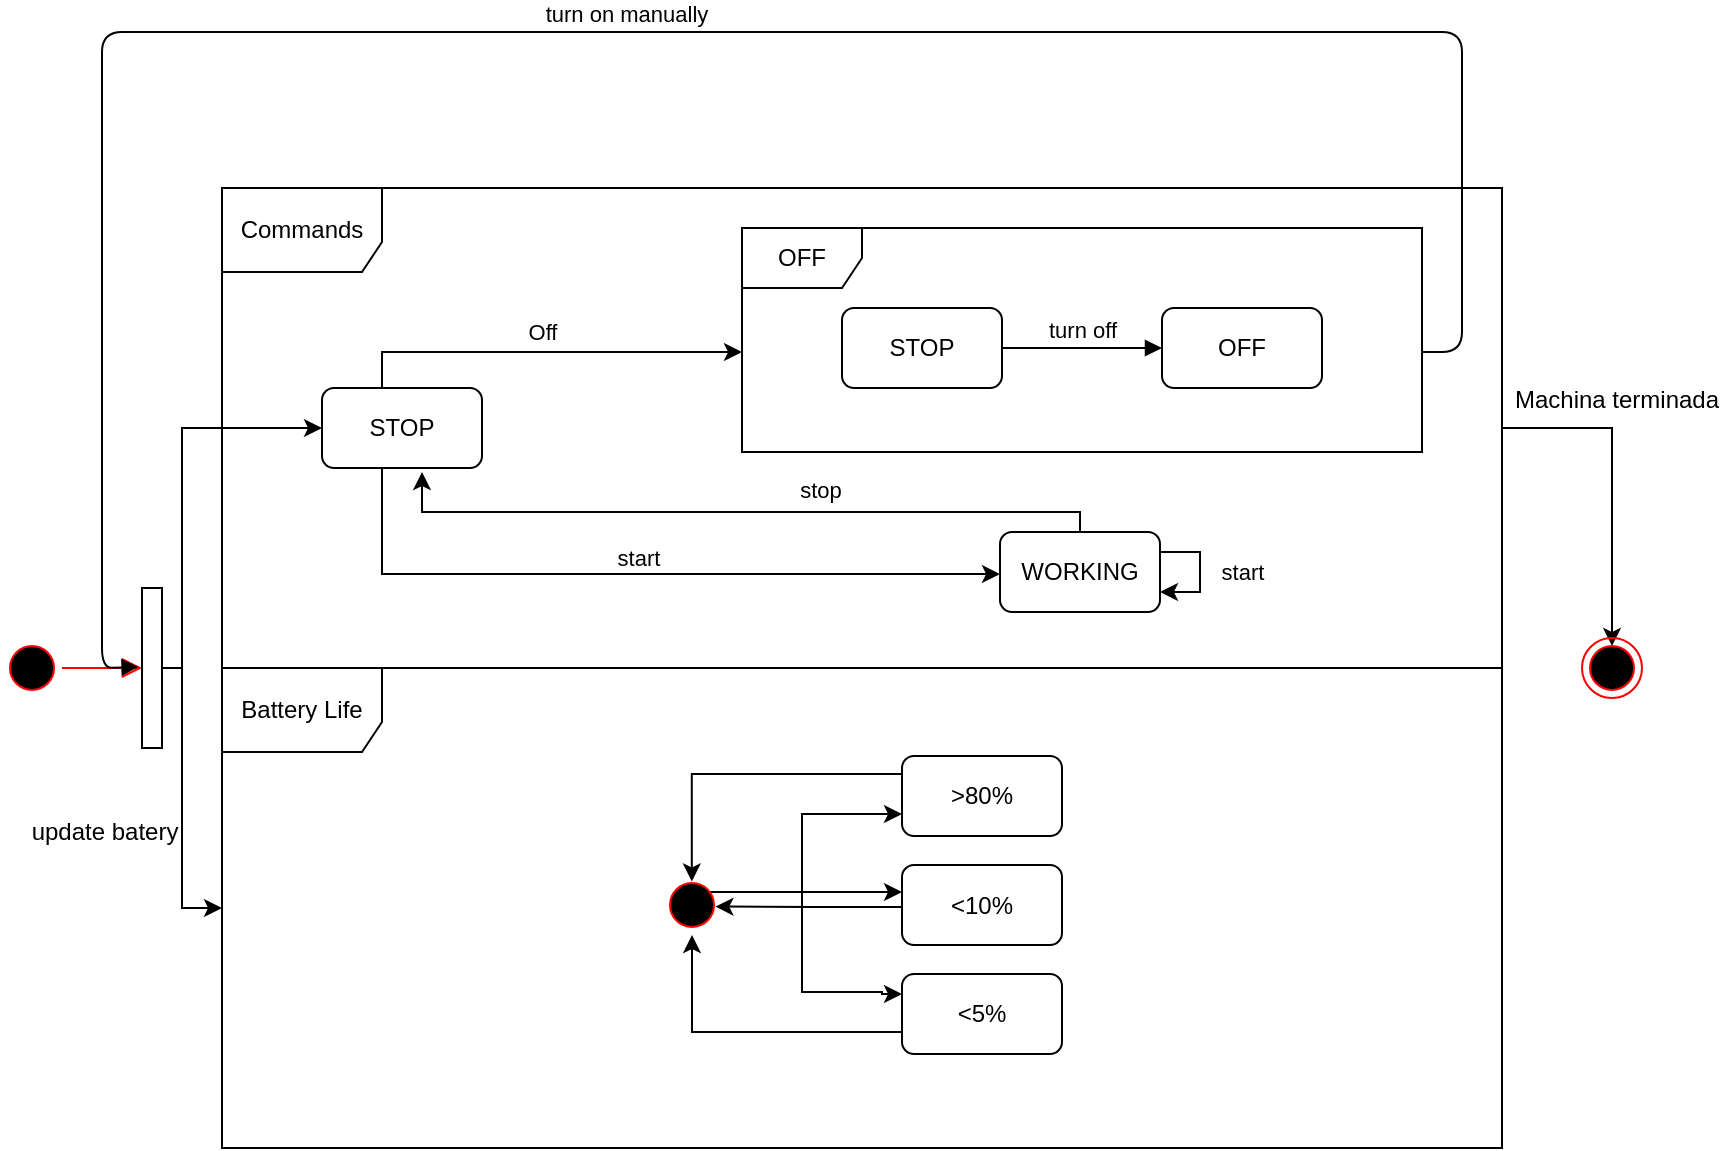 <mxfile version="10.6.7" type="device"><diagram name="Page-1" id="58cdce13-f638-feb5-8d6f-7d28b1aa9fa0"><mxGraphModel dx="266" dy="159" grid="1" gridSize="10" guides="1" tooltips="1" connect="1" arrows="1" fold="1" page="1" pageScale="1" pageWidth="1100" pageHeight="850" background="#ffffff" math="0" shadow="0"><root><mxCell id="0"/><mxCell id="1" parent="0"/><mxCell id="wYrTB3CEau0p9FMohqID-4" value="" style="ellipse;html=1;shape=startState;fillColor=#000000;strokeColor=#ff0000;" vertex="1" parent="1"><mxGeometry x="50" y="343" width="30" height="30" as="geometry"/></mxCell><mxCell id="wYrTB3CEau0p9FMohqID-5" value="" style="edgeStyle=orthogonalEdgeStyle;html=1;verticalAlign=bottom;endArrow=open;endSize=8;strokeColor=#ff0000;" edge="1" parent="1" source="wYrTB3CEau0p9FMohqID-4"><mxGeometry relative="1" as="geometry"><mxPoint x="120" y="358" as="targetPoint"/></mxGeometry></mxCell><mxCell id="wYrTB3CEau0p9FMohqID-14" value="" style="edgeStyle=orthogonalEdgeStyle;rounded=0;orthogonalLoop=1;jettySize=auto;html=1;" edge="1" parent="1" source="wYrTB3CEau0p9FMohqID-9" target="wYrTB3CEau0p9FMohqID-13"><mxGeometry relative="1" as="geometry"><Array as="points"><mxPoint x="140" y="358"/><mxPoint x="140" y="478"/></Array></mxGeometry></mxCell><mxCell id="wYrTB3CEau0p9FMohqID-48" value="update batery" style="text;html=1;resizable=0;points=[];align=center;verticalAlign=middle;labelBackgroundColor=#ffffff;" vertex="1" connectable="0" parent="wYrTB3CEau0p9FMohqID-14"><mxGeometry x="0.155" y="5" relative="1" as="geometry"><mxPoint x="-44.5" y="5" as="offset"/></mxGeometry></mxCell><mxCell id="wYrTB3CEau0p9FMohqID-16" style="edgeStyle=orthogonalEdgeStyle;rounded=0;orthogonalLoop=1;jettySize=auto;html=1;" edge="1" parent="1" source="wYrTB3CEau0p9FMohqID-9" target="wYrTB3CEau0p9FMohqID-22"><mxGeometry relative="1" as="geometry"><Array as="points"><mxPoint x="140" y="358"/><mxPoint x="140" y="238"/></Array></mxGeometry></mxCell><mxCell id="wYrTB3CEau0p9FMohqID-9" value="" style="html=1;points=[];perimeter=orthogonalPerimeter;" vertex="1" parent="1"><mxGeometry x="120" y="318" width="10" height="80" as="geometry"/></mxCell><mxCell id="wYrTB3CEau0p9FMohqID-40" style="edgeStyle=orthogonalEdgeStyle;rounded=0;orthogonalLoop=1;jettySize=auto;html=1;" edge="1" parent="1" source="wYrTB3CEau0p9FMohqID-12"><mxGeometry relative="1" as="geometry"><mxPoint x="855" y="347" as="targetPoint"/><Array as="points"><mxPoint x="855" y="238"/><mxPoint x="855" y="347"/></Array></mxGeometry></mxCell><mxCell id="wYrTB3CEau0p9FMohqID-47" value="Machina terminada" style="text;html=1;resizable=0;points=[];align=center;verticalAlign=middle;labelBackgroundColor=#ffffff;" vertex="1" connectable="0" parent="wYrTB3CEau0p9FMohqID-40"><mxGeometry x="-0.331" y="-21" relative="1" as="geometry"><mxPoint x="23" y="-14" as="offset"/></mxGeometry></mxCell><mxCell id="wYrTB3CEau0p9FMohqID-12" value="Commands&lt;br&gt;" style="shape=umlFrame;whiteSpace=wrap;html=1;width=80;height=42;" vertex="1" parent="1"><mxGeometry x="160" y="118" width="640" height="240" as="geometry"/></mxCell><mxCell id="wYrTB3CEau0p9FMohqID-13" value="Battery Life&lt;br&gt;" style="shape=umlFrame;whiteSpace=wrap;html=1;width=80;height=42;" vertex="1" parent="1"><mxGeometry x="160" y="358" width="640" height="240" as="geometry"/></mxCell><mxCell id="wYrTB3CEau0p9FMohqID-17" value="" style="ellipse;html=1;shape=endState;fillColor=#000000;strokeColor=#ff0000;" vertex="1" parent="1"><mxGeometry x="840" y="343" width="30" height="30" as="geometry"/></mxCell><mxCell id="wYrTB3CEau0p9FMohqID-32" value="start" style="edgeStyle=orthogonalEdgeStyle;rounded=0;orthogonalLoop=1;jettySize=auto;html=1;" edge="1" parent="1" source="wYrTB3CEau0p9FMohqID-22" target="wYrTB3CEau0p9FMohqID-23"><mxGeometry x="-0.001" y="8" relative="1" as="geometry"><Array as="points"><mxPoint x="240" y="311"/></Array><mxPoint as="offset"/></mxGeometry></mxCell><mxCell id="wYrTB3CEau0p9FMohqID-33" value="Off" style="edgeStyle=orthogonalEdgeStyle;rounded=0;orthogonalLoop=1;jettySize=auto;html=1;entryX=0;entryY=0.554;entryDx=0;entryDy=0;entryPerimeter=0;" edge="1" parent="1" source="wYrTB3CEau0p9FMohqID-22" target="wYrTB3CEau0p9FMohqID-25"><mxGeometry x="-0.014" y="10" relative="1" as="geometry"><Array as="points"><mxPoint x="240" y="200"/></Array><mxPoint as="offset"/></mxGeometry></mxCell><mxCell id="wYrTB3CEau0p9FMohqID-22" value="STOP&lt;br&gt;" style="rounded=1;whiteSpace=wrap;html=1;" vertex="1" parent="1"><mxGeometry x="210" y="218" width="80" height="40" as="geometry"/></mxCell><mxCell id="wYrTB3CEau0p9FMohqID-34" value="stop" style="edgeStyle=orthogonalEdgeStyle;rounded=0;orthogonalLoop=1;jettySize=auto;html=1;" edge="1" parent="1" source="wYrTB3CEau0p9FMohqID-23"><mxGeometry x="-0.217" y="-11" relative="1" as="geometry"><mxPoint x="260" y="260" as="targetPoint"/><Array as="points"><mxPoint x="589" y="280"/><mxPoint x="260" y="280"/></Array><mxPoint as="offset"/></mxGeometry></mxCell><mxCell id="wYrTB3CEau0p9FMohqID-39" value="start&lt;br&gt;" style="edgeStyle=orthogonalEdgeStyle;rounded=0;orthogonalLoop=1;jettySize=auto;html=1;" edge="1" parent="1" source="wYrTB3CEau0p9FMohqID-23" target="wYrTB3CEau0p9FMohqID-23"><mxGeometry x="0.333" y="-23" relative="1" as="geometry"><mxPoint x="21" y="13" as="offset"/></mxGeometry></mxCell><mxCell id="wYrTB3CEau0p9FMohqID-23" value="WORKING&lt;br&gt;" style="rounded=1;whiteSpace=wrap;html=1;" vertex="1" parent="1"><mxGeometry x="549" y="290" width="80" height="40" as="geometry"/></mxCell><mxCell id="wYrTB3CEau0p9FMohqID-25" value="OFF" style="shape=umlFrame;whiteSpace=wrap;html=1;" vertex="1" parent="1"><mxGeometry x="420" y="138" width="340" height="112" as="geometry"/></mxCell><mxCell id="wYrTB3CEau0p9FMohqID-26" value="STOP&lt;br&gt;" style="rounded=1;whiteSpace=wrap;html=1;" vertex="1" parent="1"><mxGeometry x="470" y="178" width="80" height="40" as="geometry"/></mxCell><mxCell id="wYrTB3CEau0p9FMohqID-27" value="OFF&lt;br&gt;" style="rounded=1;whiteSpace=wrap;html=1;" vertex="1" parent="1"><mxGeometry x="630" y="178" width="80" height="40" as="geometry"/></mxCell><mxCell id="wYrTB3CEau0p9FMohqID-28" value="turn off&lt;br&gt;" style="html=1;verticalAlign=bottom;endArrow=block;" edge="1" parent="1"><mxGeometry width="80" relative="1" as="geometry"><mxPoint x="550" y="198" as="sourcePoint"/><mxPoint x="630" y="198" as="targetPoint"/></mxGeometry></mxCell><mxCell id="wYrTB3CEau0p9FMohqID-42" value="turn on manually" style="html=1;verticalAlign=bottom;endArrow=block;entryX=-0.171;entryY=0.493;entryDx=0;entryDy=0;entryPerimeter=0;" edge="1" parent="1" target="wYrTB3CEau0p9FMohqID-9"><mxGeometry width="80" relative="1" as="geometry"><mxPoint x="760" y="200" as="sourcePoint"/><mxPoint x="120" y="350" as="targetPoint"/><Array as="points"><mxPoint x="780" y="200"/><mxPoint x="780" y="40"/><mxPoint x="760" y="40"/><mxPoint x="100" y="40"/><mxPoint x="100" y="358"/></Array></mxGeometry></mxCell><mxCell id="wYrTB3CEau0p9FMohqID-65" style="edgeStyle=orthogonalEdgeStyle;rounded=0;orthogonalLoop=1;jettySize=auto;html=1;entryX=0.89;entryY=0.526;entryDx=0;entryDy=0;entryPerimeter=0;" edge="1" parent="1" target="wYrTB3CEau0p9FMohqID-49"><mxGeometry relative="1" as="geometry"><mxPoint x="500" y="477.5" as="sourcePoint"/><mxPoint x="410" y="477.5" as="targetPoint"/><Array as="points"><mxPoint x="455" y="478"/></Array></mxGeometry></mxCell><mxCell id="wYrTB3CEau0p9FMohqID-44" value="&amp;lt;10%" style="rounded=1;whiteSpace=wrap;html=1;" vertex="1" parent="1"><mxGeometry x="500" y="456.5" width="80" height="40" as="geometry"/></mxCell><mxCell id="wYrTB3CEau0p9FMohqID-53" style="edgeStyle=orthogonalEdgeStyle;rounded=0;orthogonalLoop=1;jettySize=auto;html=1;" edge="1" parent="1" target="wYrTB3CEau0p9FMohqID-44"><mxGeometry relative="1" as="geometry"><mxPoint x="400" y="476.5" as="sourcePoint"/><Array as="points"><mxPoint x="400" y="470"/></Array></mxGeometry></mxCell><mxCell id="wYrTB3CEau0p9FMohqID-55" style="edgeStyle=orthogonalEdgeStyle;rounded=0;orthogonalLoop=1;jettySize=auto;html=1;entryX=0;entryY=0.25;entryDx=0;entryDy=0;" edge="1" parent="1" source="wYrTB3CEau0p9FMohqID-49" target="wYrTB3CEau0p9FMohqID-54"><mxGeometry relative="1" as="geometry"><Array as="points"><mxPoint x="450" y="470"/><mxPoint x="450" y="520"/><mxPoint x="490" y="520"/></Array></mxGeometry></mxCell><mxCell id="wYrTB3CEau0p9FMohqID-62" style="edgeStyle=orthogonalEdgeStyle;rounded=0;orthogonalLoop=1;jettySize=auto;html=1;" edge="1" parent="1" source="wYrTB3CEau0p9FMohqID-49"><mxGeometry relative="1" as="geometry"><mxPoint x="500" y="431" as="targetPoint"/><Array as="points"><mxPoint x="450" y="470"/><mxPoint x="450" y="431"/></Array></mxGeometry></mxCell><mxCell id="wYrTB3CEau0p9FMohqID-49" value="" style="ellipse;html=1;shape=startState;fillColor=#000000;strokeColor=#ff0000;" vertex="1" parent="1"><mxGeometry x="380" y="461.5" width="30" height="30" as="geometry"/></mxCell><mxCell id="wYrTB3CEau0p9FMohqID-63" style="edgeStyle=orthogonalEdgeStyle;rounded=0;orthogonalLoop=1;jettySize=auto;html=1;entryX=0.497;entryY=0.107;entryDx=0;entryDy=0;entryPerimeter=0;" edge="1" parent="1" source="wYrTB3CEau0p9FMohqID-51" target="wYrTB3CEau0p9FMohqID-49"><mxGeometry relative="1" as="geometry"><Array as="points"><mxPoint x="395" y="411"/></Array></mxGeometry></mxCell><mxCell id="wYrTB3CEau0p9FMohqID-51" value="&amp;gt;80%" style="rounded=1;whiteSpace=wrap;html=1;" vertex="1" parent="1"><mxGeometry x="500" y="402" width="80" height="40" as="geometry"/></mxCell><mxCell id="wYrTB3CEau0p9FMohqID-64" style="edgeStyle=orthogonalEdgeStyle;rounded=0;orthogonalLoop=1;jettySize=auto;html=1;entryX=0.5;entryY=1;entryDx=0;entryDy=0;" edge="1" parent="1" source="wYrTB3CEau0p9FMohqID-54" target="wYrTB3CEau0p9FMohqID-49"><mxGeometry relative="1" as="geometry"><Array as="points"><mxPoint x="395" y="540"/></Array></mxGeometry></mxCell><mxCell id="wYrTB3CEau0p9FMohqID-54" value="&amp;lt;5%" style="rounded=1;whiteSpace=wrap;html=1;" vertex="1" parent="1"><mxGeometry x="500" y="511" width="80" height="40" as="geometry"/></mxCell></root></mxGraphModel></diagram></mxfile>